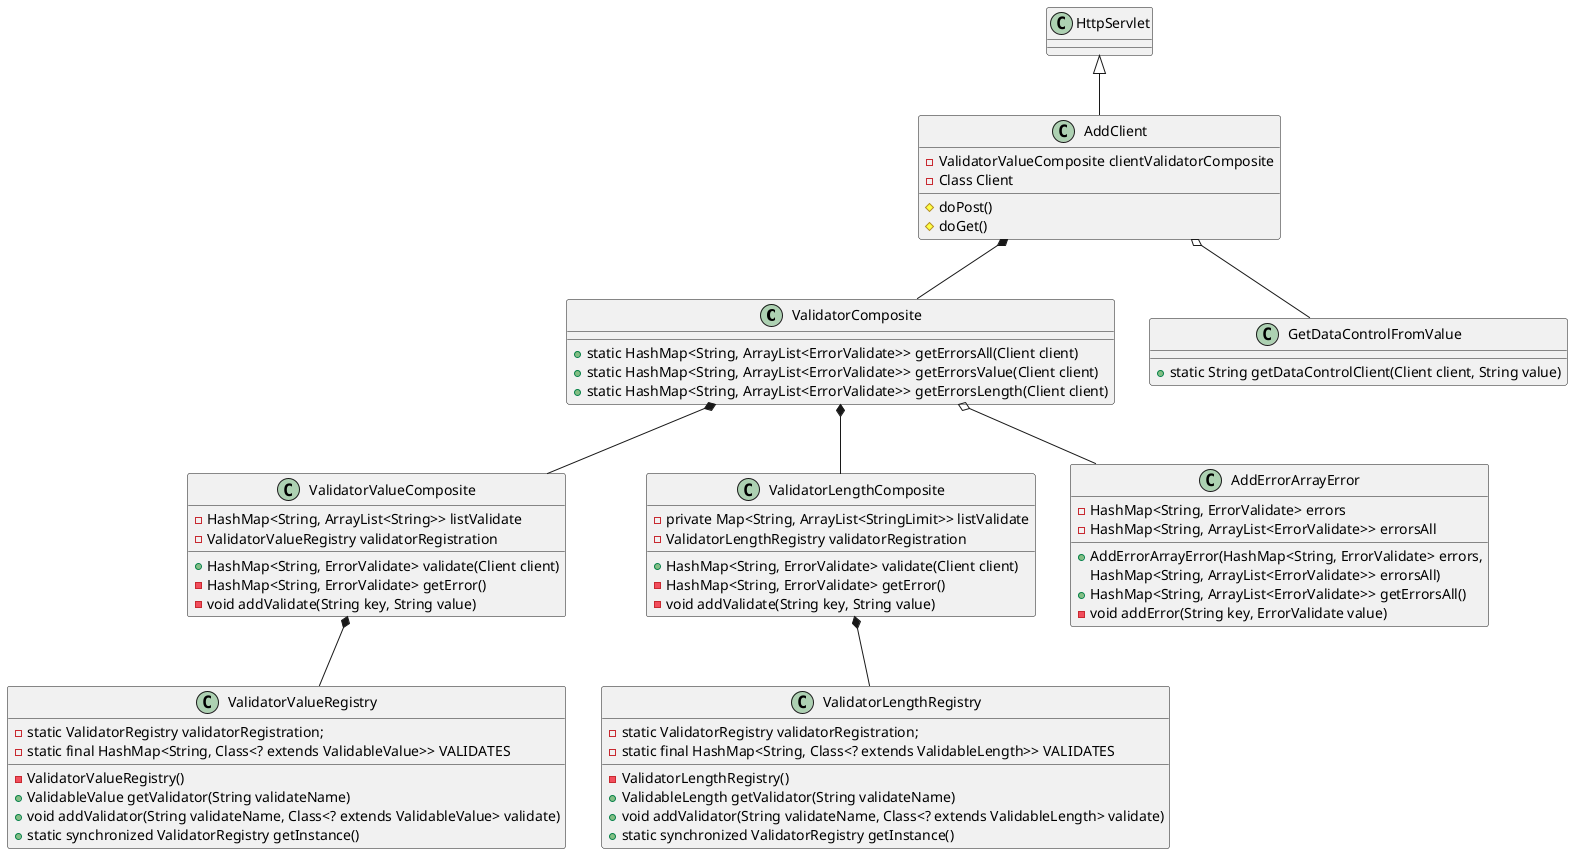 @startuml validator03
class ValidatorComposite{
  +static HashMap<String, ArrayList<ErrorValidate>> getErrorsAll(Client client) 
  +static HashMap<String, ArrayList<ErrorValidate>> getErrorsValue(Client client)
  +static HashMap<String, ArrayList<ErrorValidate>> getErrorsLength(Client client)
}
class ValidatorValueRegistry{
  -static ValidatorRegistry validatorRegistration;
  -static final HashMap<String, Class<? extends ValidableValue>> VALIDATES 
  -ValidatorValueRegistry() 
  +ValidableValue getValidator(String validateName)
  +void addValidator(String validateName, Class<? extends ValidableValue> validate) 
  +static synchronized ValidatorRegistry getInstance() 
}
class ValidatorLengthRegistry{
  -static ValidatorRegistry validatorRegistration;
  -static final HashMap<String, Class<? extends ValidableLength>> VALIDATES 
  -ValidatorLengthRegistry() 
  +ValidableLength getValidator(String validateName)
  +void addValidator(String validateName, Class<? extends ValidableLength> validate) 
  +static synchronized ValidatorRegistry getInstance() 
}
class ValidatorValueComposite{
  -HashMap<String, ArrayList<String>> listValidate
  -ValidatorValueRegistry validatorRegistration
  +HashMap<String, ErrorValidate> validate(Client client)
  -HashMap<String, ErrorValidate> getError()
  -void addValidate(String key, String value)  
}
class ValidatorLengthComposite{
  - private Map<String, ArrayList<StringLimit>> listValidate
  -ValidatorLengthRegistry validatorRegistration
  +HashMap<String, ErrorValidate> validate(Client client)
  -HashMap<String, ErrorValidate> getError()
  -void addValidate(String key, String value)  
}
class AddErrorArrayError {
   -HashMap<String, ErrorValidate> errors
   -HashMap<String, ArrayList<ErrorValidate>> errorsAll 
   +AddErrorArrayError(HashMap<String, ErrorValidate> errors,
      HashMap<String, ArrayList<ErrorValidate>> errorsAll) 
   +HashMap<String, ArrayList<ErrorValidate>> getErrorsAll()
   -void addError(String key, ErrorValidate value)

}
class AddClient {
  -ValidatorValueComposite clientValidatorComposite
  -Class Client
   # doPost()
   # doGet()
}
class  HttpServlet{
}
class GetDataControlFromValue{
  +static String getDataControlClient(Client client, String value) 
}


ValidatorValueComposite *-- ValidatorValueRegistry
ValidatorLengthComposite *-- ValidatorLengthRegistry
HttpServlet  <|--  AddClient 
ValidatorComposite  *-- ValidatorValueComposite
ValidatorComposite  *-- ValidatorLengthComposite
AddClient *-- ValidatorComposite
ValidatorComposite o-- AddErrorArrayError
AddClient o-- GetDataControlFromValue
@enduml